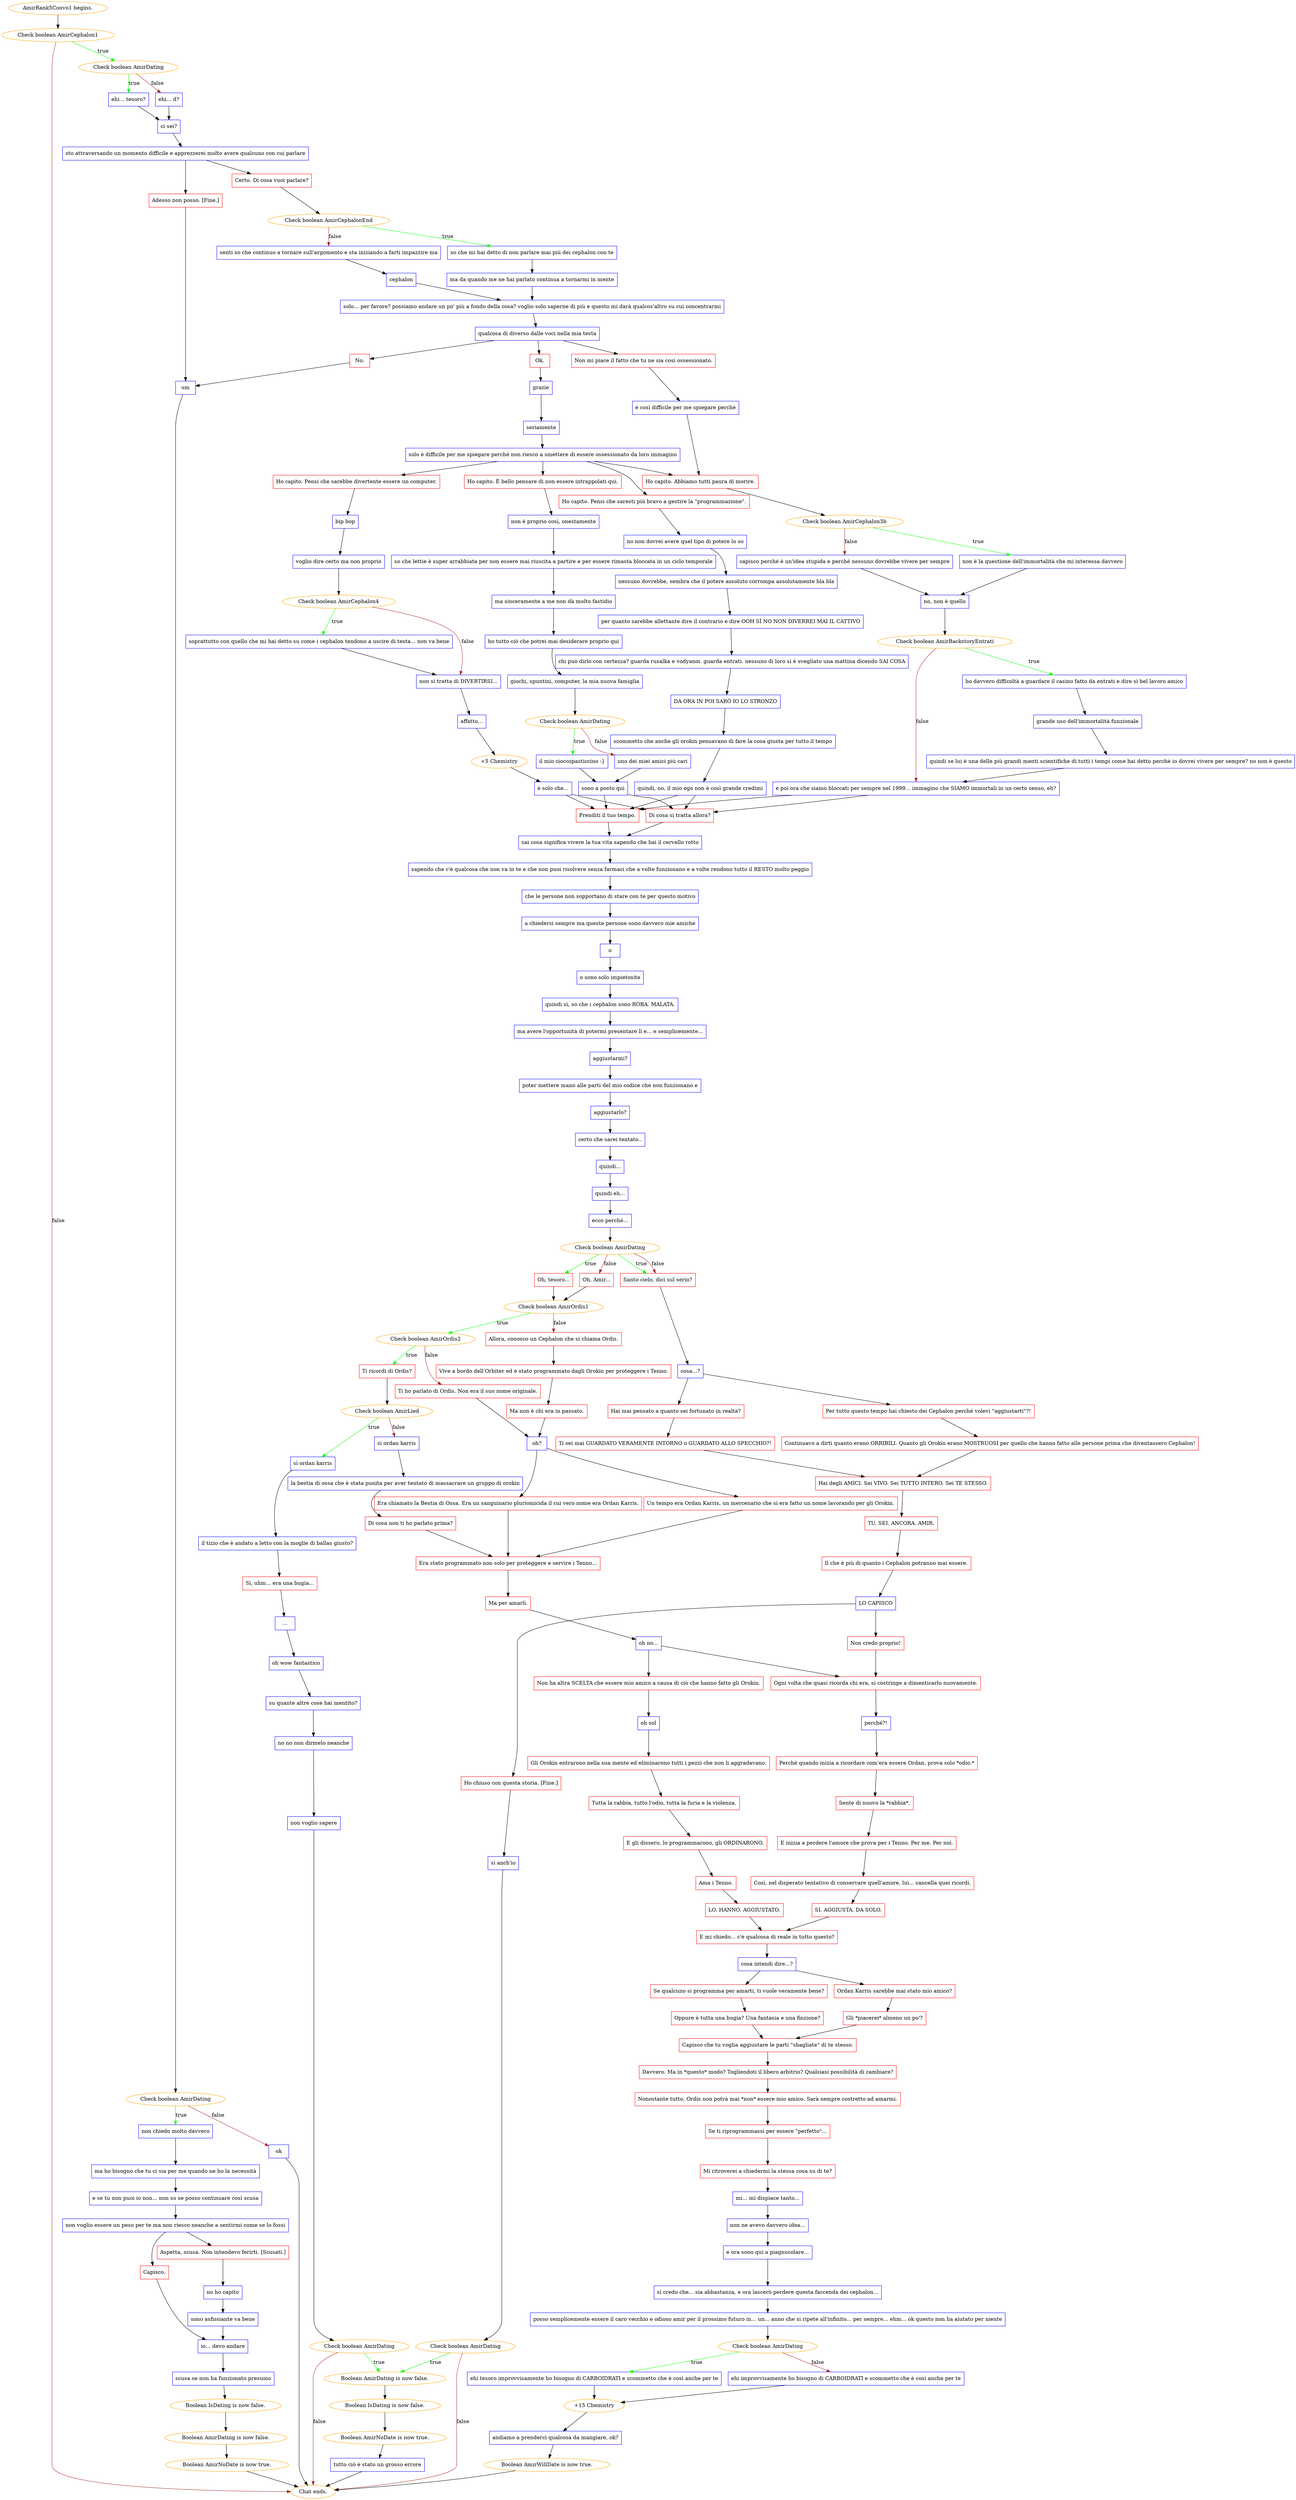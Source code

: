 digraph {
	"AmirRank5Convo1 begins." [color=orange];
		"AmirRank5Convo1 begins." -> j548119213;
	j548119213 [label="Check boolean AmirCephalon1",color=orange];
		j548119213 -> j222941914 [label=true,color=green];
		j548119213 -> "Chat ends." [label=false,color=brown];
	j222941914 [label="Check boolean AmirDating",color=orange];
		j222941914 -> j3148780854 [label=true,color=green];
		j222941914 -> j1116105392 [label=false,color=brown];
	"Chat ends." [color=orange];
	j3148780854 [label="ehi... tesoro?",shape=box,color=blue];
		j3148780854 -> j2783035292;
	j1116105392 [label="ehi... d?",shape=box,color=blue];
		j1116105392 -> j2783035292;
	j2783035292 [label="ci sei?",shape=box,color=blue];
		j2783035292 -> j3289230472;
	j3289230472 [label="sto attraversando un momento difficile e apprezzerei molto avere qualcuno con cui parlare",shape=box,color=blue];
		j3289230472 -> j768169719;
		j3289230472 -> j212734400;
	j768169719 [label="Adesso non posso. [Fine.]",shape=box,color=red];
		j768169719 -> j3311743915;
	j212734400 [label="Certo. Di cosa vuoi parlare?",shape=box,color=red];
		j212734400 -> j20396458;
	j3311743915 [label="um",shape=box,color=blue];
		j3311743915 -> j674761093;
	j20396458 [label="Check boolean AmirCephalonEnd",color=orange];
		j20396458 -> j3964310158 [label=true,color=green];
		j20396458 -> j1368511178 [label=false,color=brown];
	j674761093 [label="Check boolean AmirDating",color=orange];
		j674761093 -> j2629071001 [label=true,color=green];
		j674761093 -> j2346536463 [label=false,color=brown];
	j3964310158 [label="so che mi hai detto di non parlare mai più dei cephalon con te",shape=box,color=blue];
		j3964310158 -> j3011047416;
	j1368511178 [label="senti so che continuo a tornare sull'argomento e sta iniziando a farti impazzire ma",shape=box,color=blue];
		j1368511178 -> j2180772125;
	j2629071001 [label="non chiedo molto davvero",shape=box,color=blue];
		j2629071001 -> j1234834382;
	j2346536463 [label="ok",shape=box,color=blue];
		j2346536463 -> "Chat ends.";
	j3011047416 [label="ma da quando me ne hai parlato continua a tornarmi in mente",shape=box,color=blue];
		j3011047416 -> j4225089350;
	j2180772125 [label="cephalon",shape=box,color=blue];
		j2180772125 -> j4225089350;
	j1234834382 [label="ma ho bisogno che tu ci sia per me quando ne ho la necessità",shape=box,color=blue];
		j1234834382 -> j2265721129;
	j4225089350 [label="solo... per favore? possiamo andare un po' più a fondo della cosa? voglio solo saperne di più e questo mi darà qualcos'altro su cui concentrarmi",shape=box,color=blue];
		j4225089350 -> j3279917156;
	j2265721129 [label="e se tu non puoi io non... non so se posso continuare così scusa",shape=box,color=blue];
		j2265721129 -> j1458967016;
	j3279917156 [label="qualcosa di diverso dalle voci nella mia testa",shape=box,color=blue];
		j3279917156 -> j27636630;
		j3279917156 -> j507742593;
		j3279917156 -> j494694792;
	j1458967016 [label="non voglio essere un peso per te ma non riesco neanche a sentirmi come se lo fossi",shape=box,color=blue];
		j1458967016 -> j1335497499;
		j1458967016 -> j3738154685;
	j27636630 [label="No.",shape=box,color=red];
		j27636630 -> j3311743915;
	j507742593 [label="Ok.",shape=box,color=red];
		j507742593 -> j756033114;
	j494694792 [label="Non mi piace il fatto che tu ne sia così ossessionato.",shape=box,color=red];
		j494694792 -> j847494849;
	j1335497499 [label="Capisco.",shape=box,color=red];
		j1335497499 -> j3360524135;
	j3738154685 [label="Aspetta, scusa. Non intendevo ferirti. [Scusati.]",shape=box,color=red];
		j3738154685 -> j107141407;
	j756033114 [label="grazie",shape=box,color=blue];
		j756033114 -> j3005723129;
	j847494849 [label="è così difficile per me spiegare perché",shape=box,color=blue];
		j847494849 -> j68341464;
	j3360524135 [label="io... devo andare",shape=box,color=blue];
		j3360524135 -> j1680039657;
	j107141407 [label="no ho capito",shape=box,color=blue];
		j107141407 -> j1882282132;
	j3005723129 [label="seriamente",shape=box,color=blue];
		j3005723129 -> j33837015;
	j68341464 [label="Ho capito. Abbiamo tutti paura di morire.",shape=box,color=red];
		j68341464 -> j492228751;
	j1680039657 [label="scusa se non ha funzionato presumo",shape=box,color=blue];
		j1680039657 -> j2483279661;
	j1882282132 [label="sono asfissiante va bene",shape=box,color=blue];
		j1882282132 -> j3360524135;
	j33837015 [label="solo è difficile per me spiegare perché non riesco a smettere di essere ossessionato da loro immagino",shape=box,color=blue];
		j33837015 -> j68341464;
		j33837015 -> j2054261752;
		j33837015 -> j1763020794;
		j33837015 -> j1122538940;
	j492228751 [label="Check boolean AmirCephalon3b",color=orange];
		j492228751 -> j2298174093 [label=true,color=green];
		j492228751 -> j1017394018 [label=false,color=brown];
	j2483279661 [label="Boolean IsDating is now false.",color=orange];
		j2483279661 -> j911677755;
	j2054261752 [label="Ho capito. È bello pensare di non essere intrappolati qui.",shape=box,color=red];
		j2054261752 -> j1514331387;
	j1763020794 [label="Ho capito. Pensi che saresti più bravo a gestire la \"programmazione\".",shape=box,color=red];
		j1763020794 -> j3491338895;
	j1122538940 [label="Ho capito. Pensi che sarebbe divertente essere un computer.",shape=box,color=red];
		j1122538940 -> j704625351;
	j2298174093 [label="non è la questione dell'immortalità che mi interessa davvero",shape=box,color=blue];
		j2298174093 -> j3438106647;
	j1017394018 [label="capisco perché è un'idea stupida e perché nessuno dovrebbe vivere per sempre",shape=box,color=blue];
		j1017394018 -> j3438106647;
	j911677755 [label="Boolean AmirDating is now false.",color=orange];
		j911677755 -> j1438323710;
	j1514331387 [label="non è proprio così, onestamente",shape=box,color=blue];
		j1514331387 -> j1606418227;
	j3491338895 [label="no non dovrei avere quel tipo di potere lo so",shape=box,color=blue];
		j3491338895 -> j3762880416;
	j704625351 [label="bip bop",shape=box,color=blue];
		j704625351 -> j2416939433;
	j3438106647 [label="no, non è quello",shape=box,color=blue];
		j3438106647 -> j427368731;
	j1438323710 [label="Boolean AmirNoDate is now true.",color=orange];
		j1438323710 -> "Chat ends.";
	j1606418227 [label="so che lettie è super arrabbiata per non essere mai riuscita a partire e per essere rimasta bloccata in un ciclo temporale",shape=box,color=blue];
		j1606418227 -> j3558719932;
	j3762880416 [label="nessuno dovrebbe, sembra che il potere assoluto corrompa assolutamente bla bla",shape=box,color=blue];
		j3762880416 -> j7271638;
	j2416939433 [label="voglio dire certo ma non proprio",shape=box,color=blue];
		j2416939433 -> j3210509153;
	j427368731 [label="Check boolean AmirBackstoryEntrati",color=orange];
		j427368731 -> j2143065753 [label=true,color=green];
		j427368731 -> j737329062 [label=false,color=brown];
	j3558719932 [label="ma sinceramente a me non dà molto fastidio",shape=box,color=blue];
		j3558719932 -> j2811719892;
	j7271638 [label="per quanto sarebbe allettante dire il contrario e dire OOH SÌ NO NON DIVERREI MAI IL CATTIVO",shape=box,color=blue];
		j7271638 -> j1461667283;
	j3210509153 [label="Check boolean AmirCephalon4",color=orange];
		j3210509153 -> j564082596 [label=true,color=green];
		j3210509153 -> j4161097562 [label=false,color=brown];
	j2143065753 [label="ho davvero difficoltà a guardare il casino fatto da entrati e dire sì bel lavoro amico",shape=box,color=blue];
		j2143065753 -> j914592036;
	j737329062 [label="e poi ora che siamo bloccati per sempre nel 1999... immagino che SIAMO immortali in un certo senso, eh?",shape=box,color=blue];
		j737329062 -> j1540257479;
		j737329062 -> j3705478582;
	j2811719892 [label="ho tutto ciò che potrei mai desiderare proprio qui",shape=box,color=blue];
		j2811719892 -> j933799067;
	j1461667283 [label="chi può dirlo con certezza? guarda rusalka e vodyanoi. guarda entrati. nessuno di loro si è svegliato una mattina dicendo SAI COSA",shape=box,color=blue];
		j1461667283 -> j280413348;
	j564082596 [label="soprattutto con quello che mi hai detto su come i cephalon tendono a uscire di testa... non va bene",shape=box,color=blue];
		j564082596 -> j4161097562;
	j4161097562 [label="non si tratta di DIVERTIRSI...",shape=box,color=blue];
		j4161097562 -> j1312482427;
	j914592036 [label="grande uso dell'immortalità funzionale",shape=box,color=blue];
		j914592036 -> j2410096993;
	j1540257479 [label="Prenditi il tuo tempo.",shape=box,color=red];
		j1540257479 -> j3343558931;
	j3705478582 [label="Di cosa si tratta allora?",shape=box,color=red];
		j3705478582 -> j3343558931;
	j933799067 [label="giochi, spuntini, computer, la mia nuova famiglia",shape=box,color=blue];
		j933799067 -> j3960698465;
	j280413348 [label="DA ORA IN POI SARÒ IO LO STRONZO",shape=box,color=blue];
		j280413348 -> j680541920;
	j1312482427 [label="affatto...",shape=box,color=blue];
		j1312482427 -> j1973214822;
	j2410096993 [label="quindi se lui è una delle più grandi menti scientifiche di tutti i tempi come hai detto perché io dovrei vivere per sempre? no non è questo",shape=box,color=blue];
		j2410096993 -> j737329062;
	j3343558931 [label="sai cosa significa vivere la tua vita sapendo che hai il cervello rotto",shape=box,color=blue];
		j3343558931 -> j4008832634;
	j3960698465 [label="Check boolean AmirDating",color=orange];
		j3960698465 -> j975328060 [label=true,color=green];
		j3960698465 -> j3159392822 [label=false,color=brown];
	j680541920 [label="scommetto che anche gli orokin pensavano di fare la cosa giusta per tutto il tempo",shape=box,color=blue];
		j680541920 -> j132156662;
	j1973214822 [label="+5 Chemistry",color=orange];
		j1973214822 -> j2952767171;
	j4008832634 [label="sapendo che c'è qualcosa che non va in te e che non puoi risolvere senza farmaci che a volte funzionano e a volte rendono tutto il RESTO molto peggio",shape=box,color=blue];
		j4008832634 -> j767441761;
	j975328060 [label="il mio cioccopasticcino :}",shape=box,color=blue];
		j975328060 -> j3414872986;
	j3159392822 [label="uno dei miei amici più cari",shape=box,color=blue];
		j3159392822 -> j3414872986;
	j132156662 [label="quindi, no, il mio ego non è così grande credimi",shape=box,color=blue];
		j132156662 -> j1540257479;
		j132156662 -> j3705478582;
	j2952767171 [label="è solo che...",shape=box,color=blue];
		j2952767171 -> j1540257479;
		j2952767171 -> j3705478582;
	j767441761 [label="che le persone non sopportano di stare con te per questo motivo",shape=box,color=blue];
		j767441761 -> j3821321883;
	j3414872986 [label="sono a posto qui",shape=box,color=blue];
		j3414872986 -> j1540257479;
		j3414872986 -> j3705478582;
	j3821321883 [label="a chiedersi sempre ma queste persone sono davvero mie amiche",shape=box,color=blue];
		j3821321883 -> j2621678517;
	j2621678517 [label="o",shape=box,color=blue];
		j2621678517 -> j323814226;
	j323814226 [label="o sono solo impietosite",shape=box,color=blue];
		j323814226 -> j1245909977;
	j1245909977 [label="quindi sì, so che i cephalon sono ROBA. MALATA.",shape=box,color=blue];
		j1245909977 -> j222309080;
	j222309080 [label="ma avere l'opportunità di potermi presentare lì e... e semplicemente...",shape=box,color=blue];
		j222309080 -> j3835093169;
	j3835093169 [label="aggiustarmi?",shape=box,color=blue];
		j3835093169 -> j107239161;
	j107239161 [label="poter mettere mano alle parti del mio codice che non funzionano e",shape=box,color=blue];
		j107239161 -> j3930543512;
	j3930543512 [label="aggiustarlo?",shape=box,color=blue];
		j3930543512 -> j1622103317;
	j1622103317 [label="certo che sarei tentato..",shape=box,color=blue];
		j1622103317 -> j1961010469;
	j1961010469 [label="quindi...",shape=box,color=blue];
		j1961010469 -> j4183650008;
	j4183650008 [label="quindi eh...",shape=box,color=blue];
		j4183650008 -> j3840416950;
	j3840416950 [label="ecco perché...",shape=box,color=blue];
		j3840416950 -> j2665251816;
	j2665251816 [label="Check boolean AmirDating",color=orange];
		j2665251816 -> j3115581004 [label=true,color=green];
		j2665251816 -> j1050623584 [label=true,color=green];
		j2665251816 -> j1865069135 [label=false,color=brown];
		j2665251816 -> j1050623584 [label=false,color=brown];
	j3115581004 [label="Oh, tesoro...",shape=box,color=red];
		j3115581004 -> j3233125665;
	j1050623584 [label="Santo cielo, dici sul serio?",shape=box,color=red];
		j1050623584 -> j1084601299;
	j1865069135 [label="Oh, Amir...",shape=box,color=red];
		j1865069135 -> j3233125665;
	j3233125665 [label="Check boolean AmirOrdis1",color=orange];
		j3233125665 -> j2834773449 [label=true,color=green];
		j3233125665 -> j2485872161 [label=false,color=brown];
	j1084601299 [label="cosa...?",shape=box,color=blue];
		j1084601299 -> j1625173110;
		j1084601299 -> j2990965037;
	j2834773449 [label="Check boolean AmirOrdis2",color=orange];
		j2834773449 -> j1800898057 [label=true,color=green];
		j2834773449 -> j3231139361 [label=false,color=brown];
	j2485872161 [label="Allora, conosco un Cephalon che si chiama Ordis.",shape=box,color=red];
		j2485872161 -> j2365321823;
	j1625173110 [label="Per tutto questo tempo hai chiesto dei Cephalon perché volevi \"aggiustarti\"?!",shape=box,color=red];
		j1625173110 -> j2467491132;
	j2990965037 [label="Hai mai pensato a quanto sei fortunato in realtà?",shape=box,color=red];
		j2990965037 -> j3378744306;
	j1800898057 [label="Ti ricordi di Ordis?",shape=box,color=red];
		j1800898057 -> j3415104230;
	j3231139361 [label="Ti ho parlato di Ordis. Non era il suo nome originale.",shape=box,color=red];
		j3231139361 -> j4029611381;
	j2365321823 [label="Vive a bordo dell'Orbiter ed è stato programmato dagli Orokin per proteggere i Tenno.",shape=box,color=red];
		j2365321823 -> j1670931323;
	j2467491132 [label="Continuavo a dirti quanto erano ORRIBILI. Quanto gli Orokin erano MOSTRUOSI per quello che hanno fatto alle persone prima che diventassero Cephalon!",shape=box,color=red];
		j2467491132 -> j4126535587;
	j3378744306 [label="Ti sei mai GUARDATO VERAMENTE INTORNO o GUARDATO ALLO SPECCHIO?!",shape=box,color=red];
		j3378744306 -> j4126535587;
	j3415104230 [label="Check boolean AmirLied",color=orange];
		j3415104230 -> j3690478272 [label=true,color=green];
		j3415104230 -> j3081763976 [label=false,color=brown];
	j4029611381 [label="oh?",shape=box,color=blue];
		j4029611381 -> j124348991;
		j4029611381 -> j3084226876;
	j1670931323 [label="Ma non è chi era in passato.",shape=box,color=red];
		j1670931323 -> j4029611381;
	j4126535587 [label="Hai degli AMICI. Sei VIVO. Sei TUTTO INTERO. Sei TE STESSO.",shape=box,color=red];
		j4126535587 -> j738121025;
	j3690478272 [label="sì ordan karris",shape=box,color=blue];
		j3690478272 -> j2648464161;
	j3081763976 [label="sì ordan karris",shape=box,color=blue];
		j3081763976 -> j965792640;
	j124348991 [label="Era chiamato la Bestia di Ossa. Era un sanguinario pluriomicida il cui vero nome era Ordan Karris.",shape=box,color=red];
		j124348991 -> j3250579847;
	j3084226876 [label="Un tempo era Ordan Karris, un mercenario che si era fatto un nome lavorando per gli Orokin.",shape=box,color=red];
		j3084226876 -> j3250579847;
	j738121025 [label="TU. SEI. ANCORA. AMIR.",shape=box,color=red];
		j738121025 -> j2408818041;
	j2648464161 [label="il tizio che è andato a letto con la moglie di ballas giusto?",shape=box,color=blue];
		j2648464161 -> j3054553397;
	j965792640 [label="la bestia di ossa che è stata punita per aver tentato di massacrare un gruppo di orokin",shape=box,color=blue];
		j965792640 -> j3443728406;
	j3250579847 [label="Era stato programmato non solo per proteggere e servire i Tenno...",shape=box,color=red];
		j3250579847 -> j159835627;
	j2408818041 [label="Il che è più di quanto i Cephalon potranno mai essere.",shape=box,color=red];
		j2408818041 -> j2520442873;
	j3054553397 [label="Sì, uhm... era una bugia...",shape=box,color=red];
		j3054553397 -> j725587908;
	j3443728406 [label="Di cosa non ti ho parlato prima?",shape=box,color=red];
		j3443728406 -> j3250579847;
	j159835627 [label="Ma per amarli.",shape=box,color=red];
		j159835627 -> j525909440;
	j2520442873 [label="LO CAPISCO",shape=box,color=blue];
		j2520442873 -> j1167215556;
		j2520442873 -> j3977441356;
	j725587908 [label="...",shape=box,color=blue];
		j725587908 -> j359589150;
	j525909440 [label="oh no...",shape=box,color=blue];
		j525909440 -> j1754618055;
		j525909440 -> j658260687;
	j1167215556 [label="Ho chiuso con questa storia. [Fine.]",shape=box,color=red];
		j1167215556 -> j2974641619;
	j3977441356 [label="Non credo proprio!",shape=box,color=red];
		j3977441356 -> j658260687;
	j359589150 [label="oh wow fantastico",shape=box,color=blue];
		j359589150 -> j1198148625;
	j1754618055 [label="Non ha altra SCELTA che essere mio amico a causa di ciò che hanno fatto gli Orokin.",shape=box,color=red];
		j1754618055 -> j1714085509;
	j658260687 [label="Ogni volta che quasi ricorda chi era, si costringe a dimenticarlo nuovamente.",shape=box,color=red];
		j658260687 -> j1601274446;
	j2974641619 [label="sì anch'io",shape=box,color=blue];
		j2974641619 -> j3876333833;
	j1198148625 [label="su quante altre cose hai mentito?",shape=box,color=blue];
		j1198148625 -> j1031417547;
	j1714085509 [label="oh sol",shape=box,color=blue];
		j1714085509 -> j3545506104;
	j1601274446 [label="perché?!",shape=box,color=blue];
		j1601274446 -> j4166075051;
	j3876333833 [label="Check boolean AmirDating",color=orange];
		j3876333833 -> j1914483023 [label=true,color=green];
		j3876333833 -> "Chat ends." [label=false,color=brown];
	j1031417547 [label="no no non dirmelo neanche",shape=box,color=blue];
		j1031417547 -> j3622303572;
	j3545506104 [label="Gli Orokin entrarono nella sua mente ed eliminarono tutti i pezzi che non li aggradavano.",shape=box,color=red];
		j3545506104 -> j4099043681;
	j4166075051 [label="Perché quando inizia a ricordare com'era essere Ordan, prova solo *odio.*",shape=box,color=red];
		j4166075051 -> j2903717255;
	j1914483023 [label="Boolean AmirDating is now false.",color=orange];
		j1914483023 -> j3434882148;
	j3622303572 [label="non voglio sapere",shape=box,color=blue];
		j3622303572 -> j532489223;
	j4099043681 [label="Tutta la rabbia, tutto l'odio, tutta la furia e la violenza.",shape=box,color=red];
		j4099043681 -> j3498060541;
	j2903717255 [label="Sente di nuovo la *rabbia*.",shape=box,color=red];
		j2903717255 -> j2857043390;
	j3434882148 [label="Boolean IsDating is now false.",color=orange];
		j3434882148 -> j1380373897;
	j532489223 [label="Check boolean AmirDating",color=orange];
		j532489223 -> j1914483023 [label=true,color=green];
		j532489223 -> "Chat ends." [label=false,color=brown];
	j3498060541 [label="E gli dissero, lo programmarono, gli ORDINARONO.",shape=box,color=red];
		j3498060541 -> j3331670445;
	j2857043390 [label="E inizia a perdere l'amore che prova per i Tenno. Per me. Per noi.",shape=box,color=red];
		j2857043390 -> j2353222912;
	j1380373897 [label="Boolean AmirNoDate is now true.",color=orange];
		j1380373897 -> j751982306;
	j3331670445 [label="Ama i Tenno.",shape=box,color=red];
		j3331670445 -> j2952263734;
	j2353222912 [label="Così, nel disperato tentativo di conservare quell'amore, lui... cancella quei ricordi.",shape=box,color=red];
		j2353222912 -> j841006082;
	j751982306 [label="tutto ciò è stato un grosso errore",shape=box,color=blue];
		j751982306 -> "Chat ends.";
	j2952263734 [label="LO. HANNO. AGGIUSTATO.",shape=box,color=red];
		j2952263734 -> j1944916943;
	j841006082 [label="SI. AGGIUSTA. DA SOLO.",shape=box,color=red];
		j841006082 -> j1944916943;
	j1944916943 [label="E mi chiedo... c'è qualcosa di reale in tutto questo?",shape=box,color=red];
		j1944916943 -> j1908696945;
	j1908696945 [label="cosa intendi dire...?",shape=box,color=blue];
		j1908696945 -> j3370507604;
		j1908696945 -> j3899648415;
	j3370507604 [label="Ordan Karris sarebbe mai stato mio amico?",shape=box,color=red];
		j3370507604 -> j2536730854;
	j3899648415 [label="Se qualcuno si programma per amarti, ti vuole veramente bene?",shape=box,color=red];
		j3899648415 -> j1403761306;
	j2536730854 [label="Gli *piacerei* almeno un po'?",shape=box,color=red];
		j2536730854 -> j3688341928;
	j1403761306 [label="Oppure è tutta una bugia? Una fantasia e una finzione?",shape=box,color=red];
		j1403761306 -> j3688341928;
	j3688341928 [label="Capisco che tu voglia aggiustare le parti \"sbagliate\" di te stesso.",shape=box,color=red];
		j3688341928 -> j492817259;
	j492817259 [label="Davvero. Ma in *questo* modo? Togliendoti il libero arbitrio? Qualsiasi possibilità di cambiare?",shape=box,color=red];
		j492817259 -> j1336091076;
	j1336091076 [label="Nonostante tutto, Ordis non potrà mai *non* essere mio amico. Sarà sempre costretto ad amarmi.",shape=box,color=red];
		j1336091076 -> j1577395312;
	j1577395312 [label="Se ti riprogrammassi per essere \"perfetto\"...",shape=box,color=red];
		j1577395312 -> j4165328429;
	j4165328429 [label="Mi ritroverei a chiedermi la stessa cosa su di te?",shape=box,color=red];
		j4165328429 -> j3758412536;
	j3758412536 [label="mi... mi dispiace tanto...",shape=box,color=blue];
		j3758412536 -> j480569031;
	j480569031 [label="non ne avevo davvero idea...",shape=box,color=blue];
		j480569031 -> j3101768787;
	j3101768787 [label="e ora sono qui a piagnucolare...",shape=box,color=blue];
		j3101768787 -> j3239188668;
	j3239188668 [label="sì credo che... sia abbastanza, e ora lascerò perdere questa faccenda dei cephalon...",shape=box,color=blue];
		j3239188668 -> j3511183974;
	j3511183974 [label="posso semplicemente essere il caro vecchio e odioso amir per il prossimo futuro in... un... anno che si ripete all'infinito... per sempre... ehm... ok questo non ha aiutato per niente",shape=box,color=blue];
		j3511183974 -> j1832888177;
	j1832888177 [label="Check boolean AmirDating",color=orange];
		j1832888177 -> j2587895191 [label=true,color=green];
		j1832888177 -> j3641043908 [label=false,color=brown];
	j2587895191 [label="ehi tesoro improvvisamente ho bisogno di CARBOIDRATI e scommetto che è così anche per te",shape=box,color=blue];
		j2587895191 -> j2258879961;
	j3641043908 [label="ehi improvvisamente ho bisogno di CARBOIDRATI e scommetto che è così anche per te",shape=box,color=blue];
		j3641043908 -> j2258879961;
	j2258879961 [label="+15 Chemistry",color=orange];
		j2258879961 -> j1193636297;
	j1193636297 [label="andiamo a prenderci qualcosa da mangiare, ok?",shape=box,color=blue];
		j1193636297 -> j1538486228;
	j1538486228 [label="Boolean AmirWillDate is now true.",color=orange];
		j1538486228 -> "Chat ends.";
}